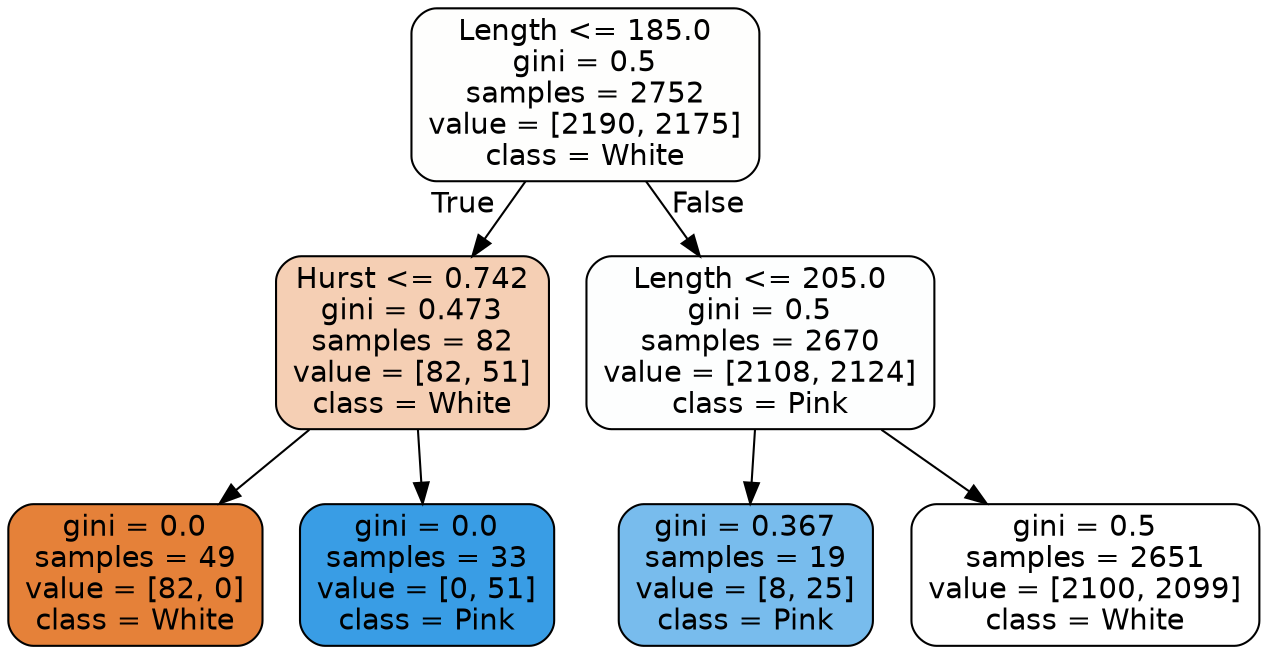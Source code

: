 digraph Tree {
node [shape=box, style="filled, rounded", color="black", fontname=helvetica] ;
edge [fontname=helvetica] ;
0 [label="Length <= 185.0\ngini = 0.5\nsamples = 2752\nvalue = [2190, 2175]\nclass = White", fillcolor="#e5813902"] ;
1 [label="Hurst <= 0.742\ngini = 0.473\nsamples = 82\nvalue = [82, 51]\nclass = White", fillcolor="#e5813960"] ;
0 -> 1 [labeldistance=2.5, labelangle=45, headlabel="True"] ;
2 [label="gini = 0.0\nsamples = 49\nvalue = [82, 0]\nclass = White", fillcolor="#e58139ff"] ;
1 -> 2 ;
3 [label="gini = 0.0\nsamples = 33\nvalue = [0, 51]\nclass = Pink", fillcolor="#399de5ff"] ;
1 -> 3 ;
4 [label="Length <= 205.0\ngini = 0.5\nsamples = 2670\nvalue = [2108, 2124]\nclass = Pink", fillcolor="#399de502"] ;
0 -> 4 [labeldistance=2.5, labelangle=-45, headlabel="False"] ;
5 [label="gini = 0.367\nsamples = 19\nvalue = [8, 25]\nclass = Pink", fillcolor="#399de5ad"] ;
4 -> 5 ;
6 [label="gini = 0.5\nsamples = 2651\nvalue = [2100, 2099]\nclass = White", fillcolor="#e5813900"] ;
4 -> 6 ;
}